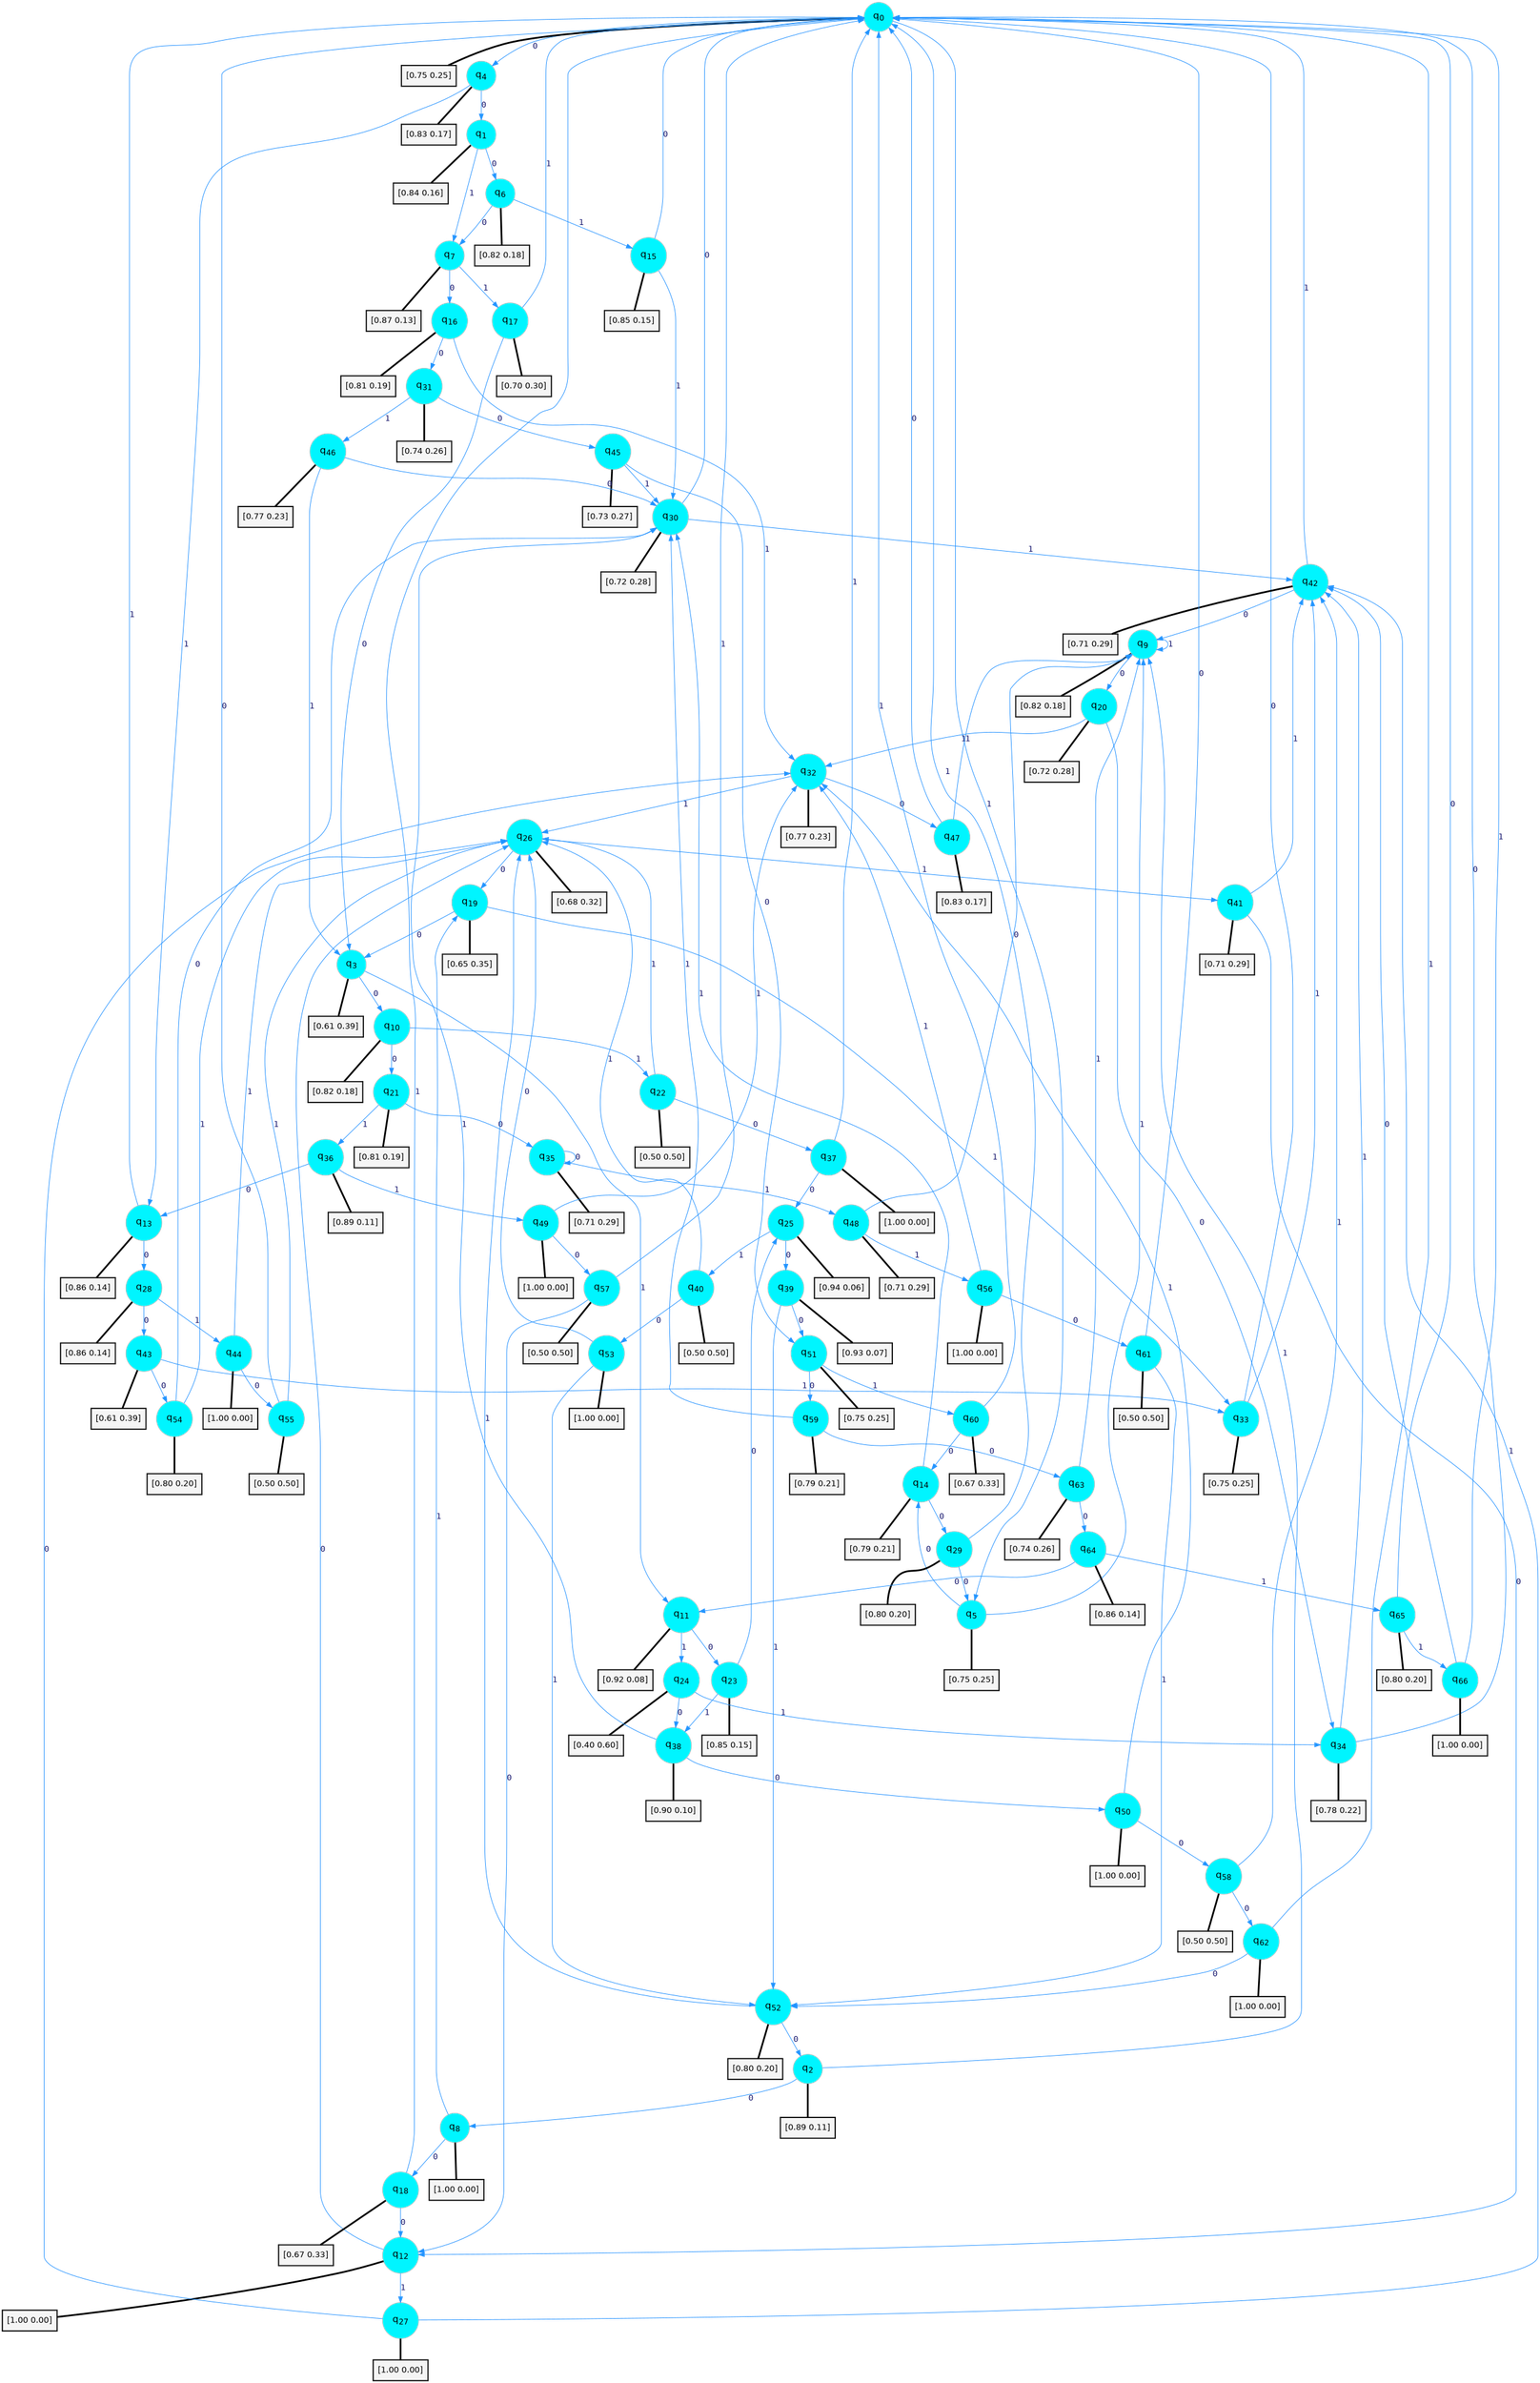 digraph G {
graph [
bgcolor=transparent, dpi=300, rankdir=TD, size="40,25"];
node [
color=gray, fillcolor=turquoise1, fontcolor=black, fontname=Helvetica, fontsize=16, fontweight=bold, shape=circle, style=filled];
edge [
arrowsize=1, color=dodgerblue1, fontcolor=midnightblue, fontname=courier, fontweight=bold, penwidth=1, style=solid, weight=20];
0[label=<q<SUB>0</SUB>>];
1[label=<q<SUB>1</SUB>>];
2[label=<q<SUB>2</SUB>>];
3[label=<q<SUB>3</SUB>>];
4[label=<q<SUB>4</SUB>>];
5[label=<q<SUB>5</SUB>>];
6[label=<q<SUB>6</SUB>>];
7[label=<q<SUB>7</SUB>>];
8[label=<q<SUB>8</SUB>>];
9[label=<q<SUB>9</SUB>>];
10[label=<q<SUB>10</SUB>>];
11[label=<q<SUB>11</SUB>>];
12[label=<q<SUB>12</SUB>>];
13[label=<q<SUB>13</SUB>>];
14[label=<q<SUB>14</SUB>>];
15[label=<q<SUB>15</SUB>>];
16[label=<q<SUB>16</SUB>>];
17[label=<q<SUB>17</SUB>>];
18[label=<q<SUB>18</SUB>>];
19[label=<q<SUB>19</SUB>>];
20[label=<q<SUB>20</SUB>>];
21[label=<q<SUB>21</SUB>>];
22[label=<q<SUB>22</SUB>>];
23[label=<q<SUB>23</SUB>>];
24[label=<q<SUB>24</SUB>>];
25[label=<q<SUB>25</SUB>>];
26[label=<q<SUB>26</SUB>>];
27[label=<q<SUB>27</SUB>>];
28[label=<q<SUB>28</SUB>>];
29[label=<q<SUB>29</SUB>>];
30[label=<q<SUB>30</SUB>>];
31[label=<q<SUB>31</SUB>>];
32[label=<q<SUB>32</SUB>>];
33[label=<q<SUB>33</SUB>>];
34[label=<q<SUB>34</SUB>>];
35[label=<q<SUB>35</SUB>>];
36[label=<q<SUB>36</SUB>>];
37[label=<q<SUB>37</SUB>>];
38[label=<q<SUB>38</SUB>>];
39[label=<q<SUB>39</SUB>>];
40[label=<q<SUB>40</SUB>>];
41[label=<q<SUB>41</SUB>>];
42[label=<q<SUB>42</SUB>>];
43[label=<q<SUB>43</SUB>>];
44[label=<q<SUB>44</SUB>>];
45[label=<q<SUB>45</SUB>>];
46[label=<q<SUB>46</SUB>>];
47[label=<q<SUB>47</SUB>>];
48[label=<q<SUB>48</SUB>>];
49[label=<q<SUB>49</SUB>>];
50[label=<q<SUB>50</SUB>>];
51[label=<q<SUB>51</SUB>>];
52[label=<q<SUB>52</SUB>>];
53[label=<q<SUB>53</SUB>>];
54[label=<q<SUB>54</SUB>>];
55[label=<q<SUB>55</SUB>>];
56[label=<q<SUB>56</SUB>>];
57[label=<q<SUB>57</SUB>>];
58[label=<q<SUB>58</SUB>>];
59[label=<q<SUB>59</SUB>>];
60[label=<q<SUB>60</SUB>>];
61[label=<q<SUB>61</SUB>>];
62[label=<q<SUB>62</SUB>>];
63[label=<q<SUB>63</SUB>>];
64[label=<q<SUB>64</SUB>>];
65[label=<q<SUB>65</SUB>>];
66[label=<q<SUB>66</SUB>>];
67[label="[0.75 0.25]", shape=box,fontcolor=black, fontname=Helvetica, fontsize=14, penwidth=2, fillcolor=whitesmoke,color=black];
68[label="[0.84 0.16]", shape=box,fontcolor=black, fontname=Helvetica, fontsize=14, penwidth=2, fillcolor=whitesmoke,color=black];
69[label="[0.89 0.11]", shape=box,fontcolor=black, fontname=Helvetica, fontsize=14, penwidth=2, fillcolor=whitesmoke,color=black];
70[label="[0.61 0.39]", shape=box,fontcolor=black, fontname=Helvetica, fontsize=14, penwidth=2, fillcolor=whitesmoke,color=black];
71[label="[0.83 0.17]", shape=box,fontcolor=black, fontname=Helvetica, fontsize=14, penwidth=2, fillcolor=whitesmoke,color=black];
72[label="[0.75 0.25]", shape=box,fontcolor=black, fontname=Helvetica, fontsize=14, penwidth=2, fillcolor=whitesmoke,color=black];
73[label="[0.82 0.18]", shape=box,fontcolor=black, fontname=Helvetica, fontsize=14, penwidth=2, fillcolor=whitesmoke,color=black];
74[label="[0.87 0.13]", shape=box,fontcolor=black, fontname=Helvetica, fontsize=14, penwidth=2, fillcolor=whitesmoke,color=black];
75[label="[1.00 0.00]", shape=box,fontcolor=black, fontname=Helvetica, fontsize=14, penwidth=2, fillcolor=whitesmoke,color=black];
76[label="[0.82 0.18]", shape=box,fontcolor=black, fontname=Helvetica, fontsize=14, penwidth=2, fillcolor=whitesmoke,color=black];
77[label="[0.82 0.18]", shape=box,fontcolor=black, fontname=Helvetica, fontsize=14, penwidth=2, fillcolor=whitesmoke,color=black];
78[label="[0.92 0.08]", shape=box,fontcolor=black, fontname=Helvetica, fontsize=14, penwidth=2, fillcolor=whitesmoke,color=black];
79[label="[1.00 0.00]", shape=box,fontcolor=black, fontname=Helvetica, fontsize=14, penwidth=2, fillcolor=whitesmoke,color=black];
80[label="[0.86 0.14]", shape=box,fontcolor=black, fontname=Helvetica, fontsize=14, penwidth=2, fillcolor=whitesmoke,color=black];
81[label="[0.79 0.21]", shape=box,fontcolor=black, fontname=Helvetica, fontsize=14, penwidth=2, fillcolor=whitesmoke,color=black];
82[label="[0.85 0.15]", shape=box,fontcolor=black, fontname=Helvetica, fontsize=14, penwidth=2, fillcolor=whitesmoke,color=black];
83[label="[0.81 0.19]", shape=box,fontcolor=black, fontname=Helvetica, fontsize=14, penwidth=2, fillcolor=whitesmoke,color=black];
84[label="[0.70 0.30]", shape=box,fontcolor=black, fontname=Helvetica, fontsize=14, penwidth=2, fillcolor=whitesmoke,color=black];
85[label="[0.67 0.33]", shape=box,fontcolor=black, fontname=Helvetica, fontsize=14, penwidth=2, fillcolor=whitesmoke,color=black];
86[label="[0.65 0.35]", shape=box,fontcolor=black, fontname=Helvetica, fontsize=14, penwidth=2, fillcolor=whitesmoke,color=black];
87[label="[0.72 0.28]", shape=box,fontcolor=black, fontname=Helvetica, fontsize=14, penwidth=2, fillcolor=whitesmoke,color=black];
88[label="[0.81 0.19]", shape=box,fontcolor=black, fontname=Helvetica, fontsize=14, penwidth=2, fillcolor=whitesmoke,color=black];
89[label="[0.50 0.50]", shape=box,fontcolor=black, fontname=Helvetica, fontsize=14, penwidth=2, fillcolor=whitesmoke,color=black];
90[label="[0.85 0.15]", shape=box,fontcolor=black, fontname=Helvetica, fontsize=14, penwidth=2, fillcolor=whitesmoke,color=black];
91[label="[0.40 0.60]", shape=box,fontcolor=black, fontname=Helvetica, fontsize=14, penwidth=2, fillcolor=whitesmoke,color=black];
92[label="[0.94 0.06]", shape=box,fontcolor=black, fontname=Helvetica, fontsize=14, penwidth=2, fillcolor=whitesmoke,color=black];
93[label="[0.68 0.32]", shape=box,fontcolor=black, fontname=Helvetica, fontsize=14, penwidth=2, fillcolor=whitesmoke,color=black];
94[label="[1.00 0.00]", shape=box,fontcolor=black, fontname=Helvetica, fontsize=14, penwidth=2, fillcolor=whitesmoke,color=black];
95[label="[0.86 0.14]", shape=box,fontcolor=black, fontname=Helvetica, fontsize=14, penwidth=2, fillcolor=whitesmoke,color=black];
96[label="[0.80 0.20]", shape=box,fontcolor=black, fontname=Helvetica, fontsize=14, penwidth=2, fillcolor=whitesmoke,color=black];
97[label="[0.72 0.28]", shape=box,fontcolor=black, fontname=Helvetica, fontsize=14, penwidth=2, fillcolor=whitesmoke,color=black];
98[label="[0.74 0.26]", shape=box,fontcolor=black, fontname=Helvetica, fontsize=14, penwidth=2, fillcolor=whitesmoke,color=black];
99[label="[0.77 0.23]", shape=box,fontcolor=black, fontname=Helvetica, fontsize=14, penwidth=2, fillcolor=whitesmoke,color=black];
100[label="[0.75 0.25]", shape=box,fontcolor=black, fontname=Helvetica, fontsize=14, penwidth=2, fillcolor=whitesmoke,color=black];
101[label="[0.78 0.22]", shape=box,fontcolor=black, fontname=Helvetica, fontsize=14, penwidth=2, fillcolor=whitesmoke,color=black];
102[label="[0.71 0.29]", shape=box,fontcolor=black, fontname=Helvetica, fontsize=14, penwidth=2, fillcolor=whitesmoke,color=black];
103[label="[0.89 0.11]", shape=box,fontcolor=black, fontname=Helvetica, fontsize=14, penwidth=2, fillcolor=whitesmoke,color=black];
104[label="[1.00 0.00]", shape=box,fontcolor=black, fontname=Helvetica, fontsize=14, penwidth=2, fillcolor=whitesmoke,color=black];
105[label="[0.90 0.10]", shape=box,fontcolor=black, fontname=Helvetica, fontsize=14, penwidth=2, fillcolor=whitesmoke,color=black];
106[label="[0.93 0.07]", shape=box,fontcolor=black, fontname=Helvetica, fontsize=14, penwidth=2, fillcolor=whitesmoke,color=black];
107[label="[0.50 0.50]", shape=box,fontcolor=black, fontname=Helvetica, fontsize=14, penwidth=2, fillcolor=whitesmoke,color=black];
108[label="[0.71 0.29]", shape=box,fontcolor=black, fontname=Helvetica, fontsize=14, penwidth=2, fillcolor=whitesmoke,color=black];
109[label="[0.71 0.29]", shape=box,fontcolor=black, fontname=Helvetica, fontsize=14, penwidth=2, fillcolor=whitesmoke,color=black];
110[label="[0.61 0.39]", shape=box,fontcolor=black, fontname=Helvetica, fontsize=14, penwidth=2, fillcolor=whitesmoke,color=black];
111[label="[1.00 0.00]", shape=box,fontcolor=black, fontname=Helvetica, fontsize=14, penwidth=2, fillcolor=whitesmoke,color=black];
112[label="[0.73 0.27]", shape=box,fontcolor=black, fontname=Helvetica, fontsize=14, penwidth=2, fillcolor=whitesmoke,color=black];
113[label="[0.77 0.23]", shape=box,fontcolor=black, fontname=Helvetica, fontsize=14, penwidth=2, fillcolor=whitesmoke,color=black];
114[label="[0.83 0.17]", shape=box,fontcolor=black, fontname=Helvetica, fontsize=14, penwidth=2, fillcolor=whitesmoke,color=black];
115[label="[0.71 0.29]", shape=box,fontcolor=black, fontname=Helvetica, fontsize=14, penwidth=2, fillcolor=whitesmoke,color=black];
116[label="[1.00 0.00]", shape=box,fontcolor=black, fontname=Helvetica, fontsize=14, penwidth=2, fillcolor=whitesmoke,color=black];
117[label="[1.00 0.00]", shape=box,fontcolor=black, fontname=Helvetica, fontsize=14, penwidth=2, fillcolor=whitesmoke,color=black];
118[label="[0.75 0.25]", shape=box,fontcolor=black, fontname=Helvetica, fontsize=14, penwidth=2, fillcolor=whitesmoke,color=black];
119[label="[0.80 0.20]", shape=box,fontcolor=black, fontname=Helvetica, fontsize=14, penwidth=2, fillcolor=whitesmoke,color=black];
120[label="[1.00 0.00]", shape=box,fontcolor=black, fontname=Helvetica, fontsize=14, penwidth=2, fillcolor=whitesmoke,color=black];
121[label="[0.80 0.20]", shape=box,fontcolor=black, fontname=Helvetica, fontsize=14, penwidth=2, fillcolor=whitesmoke,color=black];
122[label="[0.50 0.50]", shape=box,fontcolor=black, fontname=Helvetica, fontsize=14, penwidth=2, fillcolor=whitesmoke,color=black];
123[label="[1.00 0.00]", shape=box,fontcolor=black, fontname=Helvetica, fontsize=14, penwidth=2, fillcolor=whitesmoke,color=black];
124[label="[0.50 0.50]", shape=box,fontcolor=black, fontname=Helvetica, fontsize=14, penwidth=2, fillcolor=whitesmoke,color=black];
125[label="[0.50 0.50]", shape=box,fontcolor=black, fontname=Helvetica, fontsize=14, penwidth=2, fillcolor=whitesmoke,color=black];
126[label="[0.79 0.21]", shape=box,fontcolor=black, fontname=Helvetica, fontsize=14, penwidth=2, fillcolor=whitesmoke,color=black];
127[label="[0.67 0.33]", shape=box,fontcolor=black, fontname=Helvetica, fontsize=14, penwidth=2, fillcolor=whitesmoke,color=black];
128[label="[0.50 0.50]", shape=box,fontcolor=black, fontname=Helvetica, fontsize=14, penwidth=2, fillcolor=whitesmoke,color=black];
129[label="[1.00 0.00]", shape=box,fontcolor=black, fontname=Helvetica, fontsize=14, penwidth=2, fillcolor=whitesmoke,color=black];
130[label="[0.74 0.26]", shape=box,fontcolor=black, fontname=Helvetica, fontsize=14, penwidth=2, fillcolor=whitesmoke,color=black];
131[label="[0.86 0.14]", shape=box,fontcolor=black, fontname=Helvetica, fontsize=14, penwidth=2, fillcolor=whitesmoke,color=black];
132[label="[0.80 0.20]", shape=box,fontcolor=black, fontname=Helvetica, fontsize=14, penwidth=2, fillcolor=whitesmoke,color=black];
133[label="[1.00 0.00]", shape=box,fontcolor=black, fontname=Helvetica, fontsize=14, penwidth=2, fillcolor=whitesmoke,color=black];
0->4 [label=0];
0->5 [label=1];
0->67 [arrowhead=none, penwidth=3,color=black];
1->6 [label=0];
1->7 [label=1];
1->68 [arrowhead=none, penwidth=3,color=black];
2->8 [label=0];
2->9 [label=1];
2->69 [arrowhead=none, penwidth=3,color=black];
3->10 [label=0];
3->11 [label=1];
3->70 [arrowhead=none, penwidth=3,color=black];
4->1 [label=0];
4->13 [label=1];
4->71 [arrowhead=none, penwidth=3,color=black];
5->14 [label=0];
5->9 [label=1];
5->72 [arrowhead=none, penwidth=3,color=black];
6->7 [label=0];
6->15 [label=1];
6->73 [arrowhead=none, penwidth=3,color=black];
7->16 [label=0];
7->17 [label=1];
7->74 [arrowhead=none, penwidth=3,color=black];
8->18 [label=0];
8->19 [label=1];
8->75 [arrowhead=none, penwidth=3,color=black];
9->20 [label=0];
9->9 [label=1];
9->76 [arrowhead=none, penwidth=3,color=black];
10->21 [label=0];
10->22 [label=1];
10->77 [arrowhead=none, penwidth=3,color=black];
11->23 [label=0];
11->24 [label=1];
11->78 [arrowhead=none, penwidth=3,color=black];
12->26 [label=0];
12->27 [label=1];
12->79 [arrowhead=none, penwidth=3,color=black];
13->28 [label=0];
13->0 [label=1];
13->80 [arrowhead=none, penwidth=3,color=black];
14->29 [label=0];
14->30 [label=1];
14->81 [arrowhead=none, penwidth=3,color=black];
15->0 [label=0];
15->30 [label=1];
15->82 [arrowhead=none, penwidth=3,color=black];
16->31 [label=0];
16->32 [label=1];
16->83 [arrowhead=none, penwidth=3,color=black];
17->3 [label=0];
17->0 [label=1];
17->84 [arrowhead=none, penwidth=3,color=black];
18->12 [label=0];
18->0 [label=1];
18->85 [arrowhead=none, penwidth=3,color=black];
19->3 [label=0];
19->33 [label=1];
19->86 [arrowhead=none, penwidth=3,color=black];
20->34 [label=0];
20->32 [label=1];
20->87 [arrowhead=none, penwidth=3,color=black];
21->35 [label=0];
21->36 [label=1];
21->88 [arrowhead=none, penwidth=3,color=black];
22->37 [label=0];
22->26 [label=1];
22->89 [arrowhead=none, penwidth=3,color=black];
23->25 [label=0];
23->38 [label=1];
23->90 [arrowhead=none, penwidth=3,color=black];
24->38 [label=0];
24->34 [label=1];
24->91 [arrowhead=none, penwidth=3,color=black];
25->39 [label=0];
25->40 [label=1];
25->92 [arrowhead=none, penwidth=3,color=black];
26->19 [label=0];
26->41 [label=1];
26->93 [arrowhead=none, penwidth=3,color=black];
27->32 [label=0];
27->42 [label=1];
27->94 [arrowhead=none, penwidth=3,color=black];
28->43 [label=0];
28->44 [label=1];
28->95 [arrowhead=none, penwidth=3,color=black];
29->5 [label=0];
29->0 [label=1];
29->96 [arrowhead=none, penwidth=3,color=black];
30->0 [label=0];
30->42 [label=1];
30->97 [arrowhead=none, penwidth=3,color=black];
31->45 [label=0];
31->46 [label=1];
31->98 [arrowhead=none, penwidth=3,color=black];
32->47 [label=0];
32->26 [label=1];
32->99 [arrowhead=none, penwidth=3,color=black];
33->0 [label=0];
33->42 [label=1];
33->100 [arrowhead=none, penwidth=3,color=black];
34->0 [label=0];
34->42 [label=1];
34->101 [arrowhead=none, penwidth=3,color=black];
35->35 [label=0];
35->48 [label=1];
35->102 [arrowhead=none, penwidth=3,color=black];
36->13 [label=0];
36->49 [label=1];
36->103 [arrowhead=none, penwidth=3,color=black];
37->25 [label=0];
37->0 [label=1];
37->104 [arrowhead=none, penwidth=3,color=black];
38->50 [label=0];
38->30 [label=1];
38->105 [arrowhead=none, penwidth=3,color=black];
39->51 [label=0];
39->52 [label=1];
39->106 [arrowhead=none, penwidth=3,color=black];
40->53 [label=0];
40->26 [label=1];
40->107 [arrowhead=none, penwidth=3,color=black];
41->12 [label=0];
41->42 [label=1];
41->108 [arrowhead=none, penwidth=3,color=black];
42->9 [label=0];
42->0 [label=1];
42->109 [arrowhead=none, penwidth=3,color=black];
43->54 [label=0];
43->33 [label=1];
43->110 [arrowhead=none, penwidth=3,color=black];
44->55 [label=0];
44->26 [label=1];
44->111 [arrowhead=none, penwidth=3,color=black];
45->51 [label=0];
45->30 [label=1];
45->112 [arrowhead=none, penwidth=3,color=black];
46->30 [label=0];
46->3 [label=1];
46->113 [arrowhead=none, penwidth=3,color=black];
47->0 [label=0];
47->9 [label=1];
47->114 [arrowhead=none, penwidth=3,color=black];
48->9 [label=0];
48->56 [label=1];
48->115 [arrowhead=none, penwidth=3,color=black];
49->57 [label=0];
49->32 [label=1];
49->116 [arrowhead=none, penwidth=3,color=black];
50->58 [label=0];
50->32 [label=1];
50->117 [arrowhead=none, penwidth=3,color=black];
51->59 [label=0];
51->60 [label=1];
51->118 [arrowhead=none, penwidth=3,color=black];
52->2 [label=0];
52->26 [label=1];
52->119 [arrowhead=none, penwidth=3,color=black];
53->26 [label=0];
53->52 [label=1];
53->120 [arrowhead=none, penwidth=3,color=black];
54->30 [label=0];
54->26 [label=1];
54->121 [arrowhead=none, penwidth=3,color=black];
55->0 [label=0];
55->26 [label=1];
55->122 [arrowhead=none, penwidth=3,color=black];
56->61 [label=0];
56->32 [label=1];
56->123 [arrowhead=none, penwidth=3,color=black];
57->12 [label=0];
57->0 [label=1];
57->124 [arrowhead=none, penwidth=3,color=black];
58->62 [label=0];
58->42 [label=1];
58->125 [arrowhead=none, penwidth=3,color=black];
59->63 [label=0];
59->30 [label=1];
59->126 [arrowhead=none, penwidth=3,color=black];
60->14 [label=0];
60->0 [label=1];
60->127 [arrowhead=none, penwidth=3,color=black];
61->0 [label=0];
61->52 [label=1];
61->128 [arrowhead=none, penwidth=3,color=black];
62->52 [label=0];
62->0 [label=1];
62->129 [arrowhead=none, penwidth=3,color=black];
63->64 [label=0];
63->9 [label=1];
63->130 [arrowhead=none, penwidth=3,color=black];
64->11 [label=0];
64->65 [label=1];
64->131 [arrowhead=none, penwidth=3,color=black];
65->0 [label=0];
65->66 [label=1];
65->132 [arrowhead=none, penwidth=3,color=black];
66->42 [label=0];
66->0 [label=1];
66->133 [arrowhead=none, penwidth=3,color=black];
}
